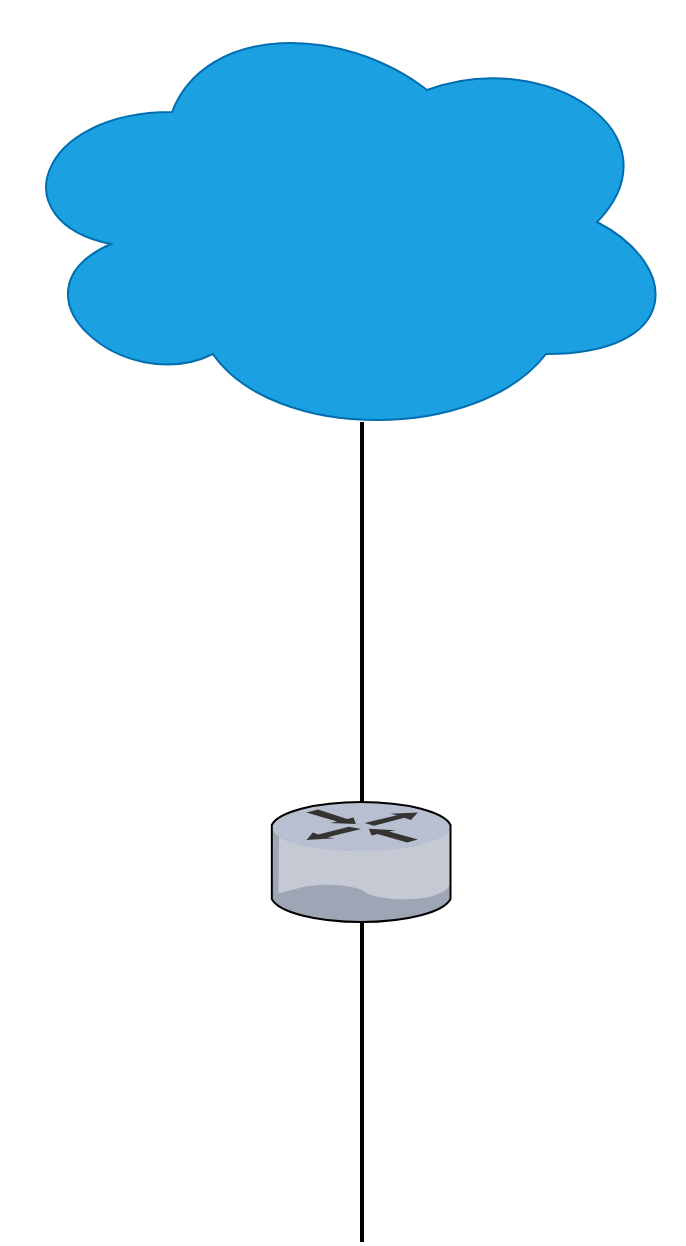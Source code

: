 <mxfile version="26.0.10">
  <diagram name="Page-1" id="e3a06f82-3646-2815-327d-82caf3d4e204">
    <mxGraphModel dx="1434" dy="746" grid="1" gridSize="10" guides="1" tooltips="1" connect="1" arrows="1" fold="1" page="1" pageScale="1.5" pageWidth="1169" pageHeight="826" background="none" math="0" shadow="0">
      <root>
        <mxCell id="0" style=";html=1;" />
        <mxCell id="1" style=";html=1;" parent="0" />
        <mxCell id="FtcXC-A8e_EpROsm66dy-9" value="" style="ellipse;shape=cloud;whiteSpace=wrap;html=1;fillColor=#1ba1e2;strokeColor=#006EAF;fontColor=#ffffff;" vertex="1" parent="1">
          <mxGeometry x="525.01" width="340" height="220" as="geometry" />
        </mxCell>
        <mxCell id="FtcXC-A8e_EpROsm66dy-10" value="" style="line;strokeWidth=2;direction=south;html=1;" vertex="1" parent="1">
          <mxGeometry x="700.01" y="210" width="10" height="190" as="geometry" />
        </mxCell>
        <mxCell id="FtcXC-A8e_EpROsm66dy-12" value="" style="verticalLabelPosition=bottom;sketch=0;aspect=fixed;html=1;verticalAlign=top;strokeColor=#006EAF;align=center;outlineConnect=0;shape=mxgraph.citrix.router;fillColor=#1ba1e2;fontColor=#ffffff;" vertex="1" parent="1">
          <mxGeometry x="659.81" y="400" width="90.41" height="60" as="geometry" />
        </mxCell>
        <mxCell id="FtcXC-A8e_EpROsm66dy-28" value="" style="line;strokeWidth=2;direction=south;html=1;" vertex="1" parent="1">
          <mxGeometry x="700" y="460" width="10" height="160" as="geometry" />
        </mxCell>
      </root>
    </mxGraphModel>
  </diagram>
</mxfile>
